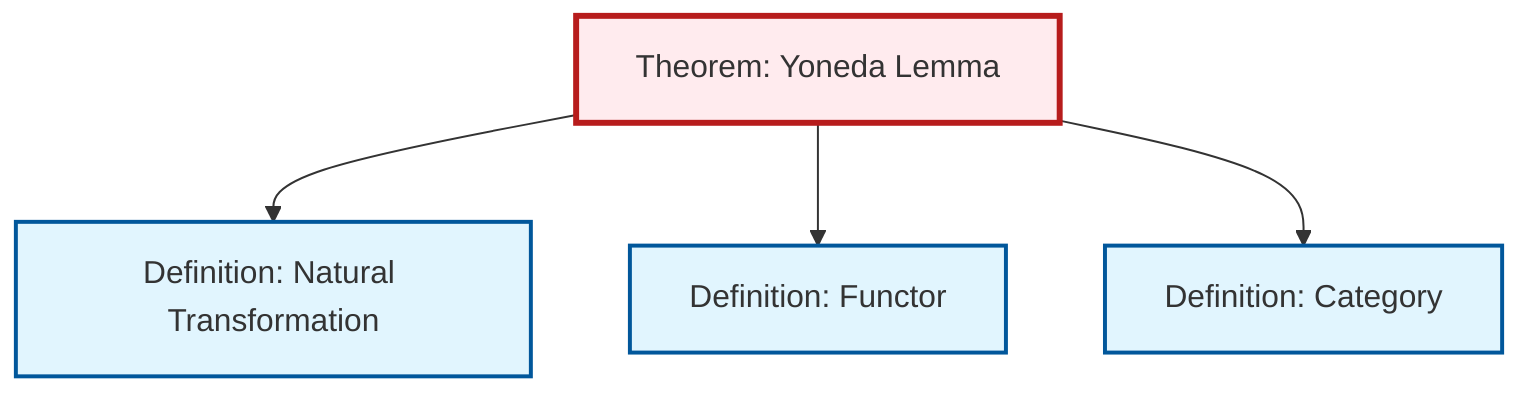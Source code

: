 graph TD
    classDef definition fill:#e1f5fe,stroke:#01579b,stroke-width:2px
    classDef theorem fill:#f3e5f5,stroke:#4a148c,stroke-width:2px
    classDef axiom fill:#fff3e0,stroke:#e65100,stroke-width:2px
    classDef example fill:#e8f5e9,stroke:#1b5e20,stroke-width:2px
    classDef current fill:#ffebee,stroke:#b71c1c,stroke-width:3px
    def-natural-transformation["Definition: Natural Transformation"]:::definition
    def-functor["Definition: Functor"]:::definition
    def-category["Definition: Category"]:::definition
    thm-yoneda["Theorem: Yoneda Lemma"]:::theorem
    thm-yoneda --> def-natural-transformation
    thm-yoneda --> def-functor
    thm-yoneda --> def-category
    class thm-yoneda current